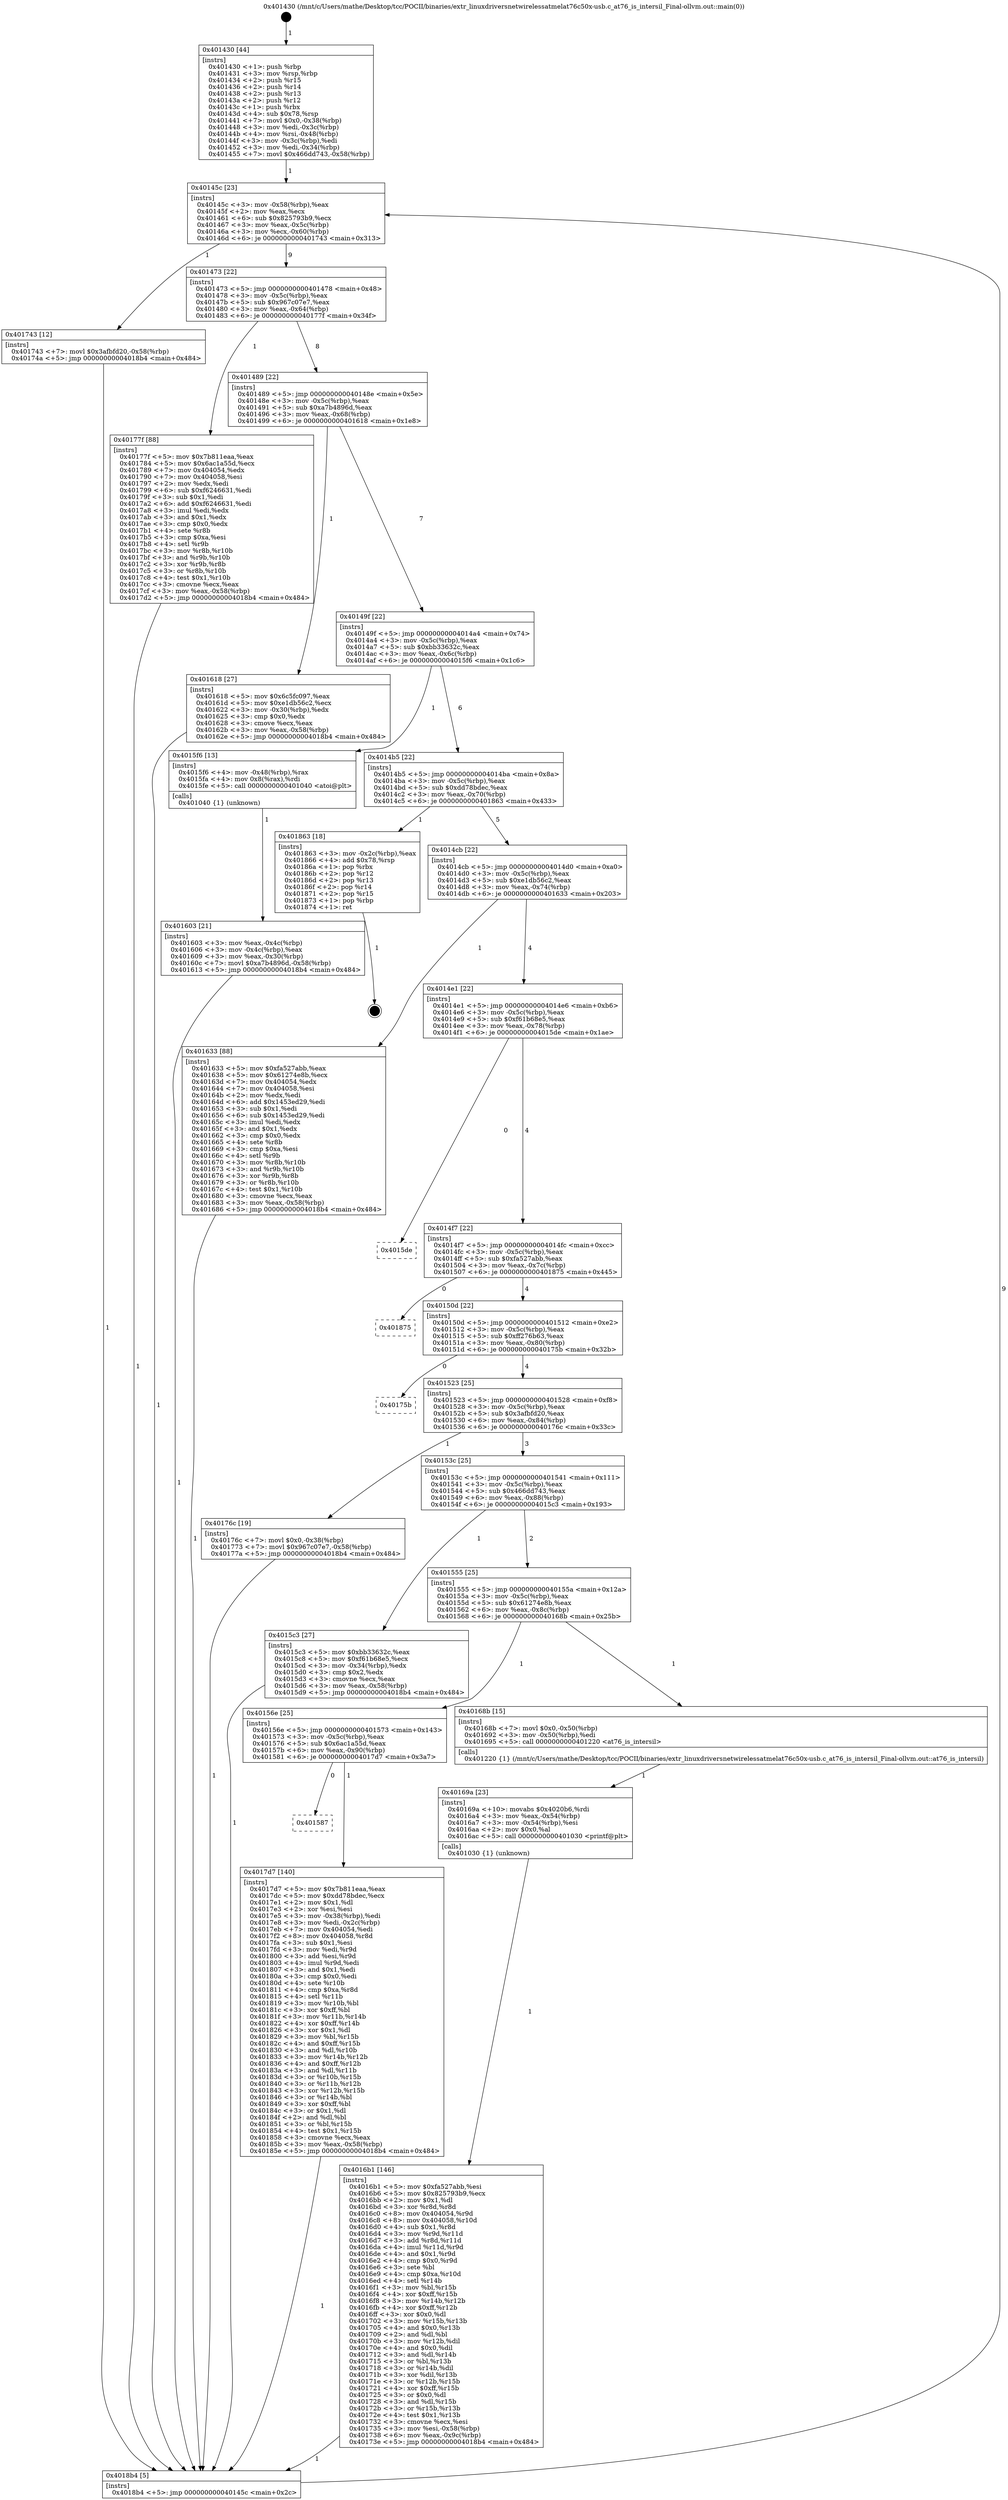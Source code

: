digraph "0x401430" {
  label = "0x401430 (/mnt/c/Users/mathe/Desktop/tcc/POCII/binaries/extr_linuxdriversnetwirelessatmelat76c50x-usb.c_at76_is_intersil_Final-ollvm.out::main(0))"
  labelloc = "t"
  node[shape=record]

  Entry [label="",width=0.3,height=0.3,shape=circle,fillcolor=black,style=filled]
  "0x40145c" [label="{
     0x40145c [23]\l
     | [instrs]\l
     &nbsp;&nbsp;0x40145c \<+3\>: mov -0x58(%rbp),%eax\l
     &nbsp;&nbsp;0x40145f \<+2\>: mov %eax,%ecx\l
     &nbsp;&nbsp;0x401461 \<+6\>: sub $0x825793b9,%ecx\l
     &nbsp;&nbsp;0x401467 \<+3\>: mov %eax,-0x5c(%rbp)\l
     &nbsp;&nbsp;0x40146a \<+3\>: mov %ecx,-0x60(%rbp)\l
     &nbsp;&nbsp;0x40146d \<+6\>: je 0000000000401743 \<main+0x313\>\l
  }"]
  "0x401743" [label="{
     0x401743 [12]\l
     | [instrs]\l
     &nbsp;&nbsp;0x401743 \<+7\>: movl $0x3afbfd20,-0x58(%rbp)\l
     &nbsp;&nbsp;0x40174a \<+5\>: jmp 00000000004018b4 \<main+0x484\>\l
  }"]
  "0x401473" [label="{
     0x401473 [22]\l
     | [instrs]\l
     &nbsp;&nbsp;0x401473 \<+5\>: jmp 0000000000401478 \<main+0x48\>\l
     &nbsp;&nbsp;0x401478 \<+3\>: mov -0x5c(%rbp),%eax\l
     &nbsp;&nbsp;0x40147b \<+5\>: sub $0x967c07e7,%eax\l
     &nbsp;&nbsp;0x401480 \<+3\>: mov %eax,-0x64(%rbp)\l
     &nbsp;&nbsp;0x401483 \<+6\>: je 000000000040177f \<main+0x34f\>\l
  }"]
  Exit [label="",width=0.3,height=0.3,shape=circle,fillcolor=black,style=filled,peripheries=2]
  "0x40177f" [label="{
     0x40177f [88]\l
     | [instrs]\l
     &nbsp;&nbsp;0x40177f \<+5\>: mov $0x7b811eaa,%eax\l
     &nbsp;&nbsp;0x401784 \<+5\>: mov $0x6ac1a55d,%ecx\l
     &nbsp;&nbsp;0x401789 \<+7\>: mov 0x404054,%edx\l
     &nbsp;&nbsp;0x401790 \<+7\>: mov 0x404058,%esi\l
     &nbsp;&nbsp;0x401797 \<+2\>: mov %edx,%edi\l
     &nbsp;&nbsp;0x401799 \<+6\>: sub $0xf6246631,%edi\l
     &nbsp;&nbsp;0x40179f \<+3\>: sub $0x1,%edi\l
     &nbsp;&nbsp;0x4017a2 \<+6\>: add $0xf6246631,%edi\l
     &nbsp;&nbsp;0x4017a8 \<+3\>: imul %edi,%edx\l
     &nbsp;&nbsp;0x4017ab \<+3\>: and $0x1,%edx\l
     &nbsp;&nbsp;0x4017ae \<+3\>: cmp $0x0,%edx\l
     &nbsp;&nbsp;0x4017b1 \<+4\>: sete %r8b\l
     &nbsp;&nbsp;0x4017b5 \<+3\>: cmp $0xa,%esi\l
     &nbsp;&nbsp;0x4017b8 \<+4\>: setl %r9b\l
     &nbsp;&nbsp;0x4017bc \<+3\>: mov %r8b,%r10b\l
     &nbsp;&nbsp;0x4017bf \<+3\>: and %r9b,%r10b\l
     &nbsp;&nbsp;0x4017c2 \<+3\>: xor %r9b,%r8b\l
     &nbsp;&nbsp;0x4017c5 \<+3\>: or %r8b,%r10b\l
     &nbsp;&nbsp;0x4017c8 \<+4\>: test $0x1,%r10b\l
     &nbsp;&nbsp;0x4017cc \<+3\>: cmovne %ecx,%eax\l
     &nbsp;&nbsp;0x4017cf \<+3\>: mov %eax,-0x58(%rbp)\l
     &nbsp;&nbsp;0x4017d2 \<+5\>: jmp 00000000004018b4 \<main+0x484\>\l
  }"]
  "0x401489" [label="{
     0x401489 [22]\l
     | [instrs]\l
     &nbsp;&nbsp;0x401489 \<+5\>: jmp 000000000040148e \<main+0x5e\>\l
     &nbsp;&nbsp;0x40148e \<+3\>: mov -0x5c(%rbp),%eax\l
     &nbsp;&nbsp;0x401491 \<+5\>: sub $0xa7b4896d,%eax\l
     &nbsp;&nbsp;0x401496 \<+3\>: mov %eax,-0x68(%rbp)\l
     &nbsp;&nbsp;0x401499 \<+6\>: je 0000000000401618 \<main+0x1e8\>\l
  }"]
  "0x401587" [label="{
     0x401587\l
  }", style=dashed]
  "0x401618" [label="{
     0x401618 [27]\l
     | [instrs]\l
     &nbsp;&nbsp;0x401618 \<+5\>: mov $0x6c5fc097,%eax\l
     &nbsp;&nbsp;0x40161d \<+5\>: mov $0xe1db56c2,%ecx\l
     &nbsp;&nbsp;0x401622 \<+3\>: mov -0x30(%rbp),%edx\l
     &nbsp;&nbsp;0x401625 \<+3\>: cmp $0x0,%edx\l
     &nbsp;&nbsp;0x401628 \<+3\>: cmove %ecx,%eax\l
     &nbsp;&nbsp;0x40162b \<+3\>: mov %eax,-0x58(%rbp)\l
     &nbsp;&nbsp;0x40162e \<+5\>: jmp 00000000004018b4 \<main+0x484\>\l
  }"]
  "0x40149f" [label="{
     0x40149f [22]\l
     | [instrs]\l
     &nbsp;&nbsp;0x40149f \<+5\>: jmp 00000000004014a4 \<main+0x74\>\l
     &nbsp;&nbsp;0x4014a4 \<+3\>: mov -0x5c(%rbp),%eax\l
     &nbsp;&nbsp;0x4014a7 \<+5\>: sub $0xbb33632c,%eax\l
     &nbsp;&nbsp;0x4014ac \<+3\>: mov %eax,-0x6c(%rbp)\l
     &nbsp;&nbsp;0x4014af \<+6\>: je 00000000004015f6 \<main+0x1c6\>\l
  }"]
  "0x4017d7" [label="{
     0x4017d7 [140]\l
     | [instrs]\l
     &nbsp;&nbsp;0x4017d7 \<+5\>: mov $0x7b811eaa,%eax\l
     &nbsp;&nbsp;0x4017dc \<+5\>: mov $0xdd78bdec,%ecx\l
     &nbsp;&nbsp;0x4017e1 \<+2\>: mov $0x1,%dl\l
     &nbsp;&nbsp;0x4017e3 \<+2\>: xor %esi,%esi\l
     &nbsp;&nbsp;0x4017e5 \<+3\>: mov -0x38(%rbp),%edi\l
     &nbsp;&nbsp;0x4017e8 \<+3\>: mov %edi,-0x2c(%rbp)\l
     &nbsp;&nbsp;0x4017eb \<+7\>: mov 0x404054,%edi\l
     &nbsp;&nbsp;0x4017f2 \<+8\>: mov 0x404058,%r8d\l
     &nbsp;&nbsp;0x4017fa \<+3\>: sub $0x1,%esi\l
     &nbsp;&nbsp;0x4017fd \<+3\>: mov %edi,%r9d\l
     &nbsp;&nbsp;0x401800 \<+3\>: add %esi,%r9d\l
     &nbsp;&nbsp;0x401803 \<+4\>: imul %r9d,%edi\l
     &nbsp;&nbsp;0x401807 \<+3\>: and $0x1,%edi\l
     &nbsp;&nbsp;0x40180a \<+3\>: cmp $0x0,%edi\l
     &nbsp;&nbsp;0x40180d \<+4\>: sete %r10b\l
     &nbsp;&nbsp;0x401811 \<+4\>: cmp $0xa,%r8d\l
     &nbsp;&nbsp;0x401815 \<+4\>: setl %r11b\l
     &nbsp;&nbsp;0x401819 \<+3\>: mov %r10b,%bl\l
     &nbsp;&nbsp;0x40181c \<+3\>: xor $0xff,%bl\l
     &nbsp;&nbsp;0x40181f \<+3\>: mov %r11b,%r14b\l
     &nbsp;&nbsp;0x401822 \<+4\>: xor $0xff,%r14b\l
     &nbsp;&nbsp;0x401826 \<+3\>: xor $0x1,%dl\l
     &nbsp;&nbsp;0x401829 \<+3\>: mov %bl,%r15b\l
     &nbsp;&nbsp;0x40182c \<+4\>: and $0xff,%r15b\l
     &nbsp;&nbsp;0x401830 \<+3\>: and %dl,%r10b\l
     &nbsp;&nbsp;0x401833 \<+3\>: mov %r14b,%r12b\l
     &nbsp;&nbsp;0x401836 \<+4\>: and $0xff,%r12b\l
     &nbsp;&nbsp;0x40183a \<+3\>: and %dl,%r11b\l
     &nbsp;&nbsp;0x40183d \<+3\>: or %r10b,%r15b\l
     &nbsp;&nbsp;0x401840 \<+3\>: or %r11b,%r12b\l
     &nbsp;&nbsp;0x401843 \<+3\>: xor %r12b,%r15b\l
     &nbsp;&nbsp;0x401846 \<+3\>: or %r14b,%bl\l
     &nbsp;&nbsp;0x401849 \<+3\>: xor $0xff,%bl\l
     &nbsp;&nbsp;0x40184c \<+3\>: or $0x1,%dl\l
     &nbsp;&nbsp;0x40184f \<+2\>: and %dl,%bl\l
     &nbsp;&nbsp;0x401851 \<+3\>: or %bl,%r15b\l
     &nbsp;&nbsp;0x401854 \<+4\>: test $0x1,%r15b\l
     &nbsp;&nbsp;0x401858 \<+3\>: cmovne %ecx,%eax\l
     &nbsp;&nbsp;0x40185b \<+3\>: mov %eax,-0x58(%rbp)\l
     &nbsp;&nbsp;0x40185e \<+5\>: jmp 00000000004018b4 \<main+0x484\>\l
  }"]
  "0x4015f6" [label="{
     0x4015f6 [13]\l
     | [instrs]\l
     &nbsp;&nbsp;0x4015f6 \<+4\>: mov -0x48(%rbp),%rax\l
     &nbsp;&nbsp;0x4015fa \<+4\>: mov 0x8(%rax),%rdi\l
     &nbsp;&nbsp;0x4015fe \<+5\>: call 0000000000401040 \<atoi@plt\>\l
     | [calls]\l
     &nbsp;&nbsp;0x401040 \{1\} (unknown)\l
  }"]
  "0x4014b5" [label="{
     0x4014b5 [22]\l
     | [instrs]\l
     &nbsp;&nbsp;0x4014b5 \<+5\>: jmp 00000000004014ba \<main+0x8a\>\l
     &nbsp;&nbsp;0x4014ba \<+3\>: mov -0x5c(%rbp),%eax\l
     &nbsp;&nbsp;0x4014bd \<+5\>: sub $0xdd78bdec,%eax\l
     &nbsp;&nbsp;0x4014c2 \<+3\>: mov %eax,-0x70(%rbp)\l
     &nbsp;&nbsp;0x4014c5 \<+6\>: je 0000000000401863 \<main+0x433\>\l
  }"]
  "0x4016b1" [label="{
     0x4016b1 [146]\l
     | [instrs]\l
     &nbsp;&nbsp;0x4016b1 \<+5\>: mov $0xfa527abb,%esi\l
     &nbsp;&nbsp;0x4016b6 \<+5\>: mov $0x825793b9,%ecx\l
     &nbsp;&nbsp;0x4016bb \<+2\>: mov $0x1,%dl\l
     &nbsp;&nbsp;0x4016bd \<+3\>: xor %r8d,%r8d\l
     &nbsp;&nbsp;0x4016c0 \<+8\>: mov 0x404054,%r9d\l
     &nbsp;&nbsp;0x4016c8 \<+8\>: mov 0x404058,%r10d\l
     &nbsp;&nbsp;0x4016d0 \<+4\>: sub $0x1,%r8d\l
     &nbsp;&nbsp;0x4016d4 \<+3\>: mov %r9d,%r11d\l
     &nbsp;&nbsp;0x4016d7 \<+3\>: add %r8d,%r11d\l
     &nbsp;&nbsp;0x4016da \<+4\>: imul %r11d,%r9d\l
     &nbsp;&nbsp;0x4016de \<+4\>: and $0x1,%r9d\l
     &nbsp;&nbsp;0x4016e2 \<+4\>: cmp $0x0,%r9d\l
     &nbsp;&nbsp;0x4016e6 \<+3\>: sete %bl\l
     &nbsp;&nbsp;0x4016e9 \<+4\>: cmp $0xa,%r10d\l
     &nbsp;&nbsp;0x4016ed \<+4\>: setl %r14b\l
     &nbsp;&nbsp;0x4016f1 \<+3\>: mov %bl,%r15b\l
     &nbsp;&nbsp;0x4016f4 \<+4\>: xor $0xff,%r15b\l
     &nbsp;&nbsp;0x4016f8 \<+3\>: mov %r14b,%r12b\l
     &nbsp;&nbsp;0x4016fb \<+4\>: xor $0xff,%r12b\l
     &nbsp;&nbsp;0x4016ff \<+3\>: xor $0x0,%dl\l
     &nbsp;&nbsp;0x401702 \<+3\>: mov %r15b,%r13b\l
     &nbsp;&nbsp;0x401705 \<+4\>: and $0x0,%r13b\l
     &nbsp;&nbsp;0x401709 \<+2\>: and %dl,%bl\l
     &nbsp;&nbsp;0x40170b \<+3\>: mov %r12b,%dil\l
     &nbsp;&nbsp;0x40170e \<+4\>: and $0x0,%dil\l
     &nbsp;&nbsp;0x401712 \<+3\>: and %dl,%r14b\l
     &nbsp;&nbsp;0x401715 \<+3\>: or %bl,%r13b\l
     &nbsp;&nbsp;0x401718 \<+3\>: or %r14b,%dil\l
     &nbsp;&nbsp;0x40171b \<+3\>: xor %dil,%r13b\l
     &nbsp;&nbsp;0x40171e \<+3\>: or %r12b,%r15b\l
     &nbsp;&nbsp;0x401721 \<+4\>: xor $0xff,%r15b\l
     &nbsp;&nbsp;0x401725 \<+3\>: or $0x0,%dl\l
     &nbsp;&nbsp;0x401728 \<+3\>: and %dl,%r15b\l
     &nbsp;&nbsp;0x40172b \<+3\>: or %r15b,%r13b\l
     &nbsp;&nbsp;0x40172e \<+4\>: test $0x1,%r13b\l
     &nbsp;&nbsp;0x401732 \<+3\>: cmovne %ecx,%esi\l
     &nbsp;&nbsp;0x401735 \<+3\>: mov %esi,-0x58(%rbp)\l
     &nbsp;&nbsp;0x401738 \<+6\>: mov %eax,-0x9c(%rbp)\l
     &nbsp;&nbsp;0x40173e \<+5\>: jmp 00000000004018b4 \<main+0x484\>\l
  }"]
  "0x401863" [label="{
     0x401863 [18]\l
     | [instrs]\l
     &nbsp;&nbsp;0x401863 \<+3\>: mov -0x2c(%rbp),%eax\l
     &nbsp;&nbsp;0x401866 \<+4\>: add $0x78,%rsp\l
     &nbsp;&nbsp;0x40186a \<+1\>: pop %rbx\l
     &nbsp;&nbsp;0x40186b \<+2\>: pop %r12\l
     &nbsp;&nbsp;0x40186d \<+2\>: pop %r13\l
     &nbsp;&nbsp;0x40186f \<+2\>: pop %r14\l
     &nbsp;&nbsp;0x401871 \<+2\>: pop %r15\l
     &nbsp;&nbsp;0x401873 \<+1\>: pop %rbp\l
     &nbsp;&nbsp;0x401874 \<+1\>: ret\l
  }"]
  "0x4014cb" [label="{
     0x4014cb [22]\l
     | [instrs]\l
     &nbsp;&nbsp;0x4014cb \<+5\>: jmp 00000000004014d0 \<main+0xa0\>\l
     &nbsp;&nbsp;0x4014d0 \<+3\>: mov -0x5c(%rbp),%eax\l
     &nbsp;&nbsp;0x4014d3 \<+5\>: sub $0xe1db56c2,%eax\l
     &nbsp;&nbsp;0x4014d8 \<+3\>: mov %eax,-0x74(%rbp)\l
     &nbsp;&nbsp;0x4014db \<+6\>: je 0000000000401633 \<main+0x203\>\l
  }"]
  "0x40169a" [label="{
     0x40169a [23]\l
     | [instrs]\l
     &nbsp;&nbsp;0x40169a \<+10\>: movabs $0x4020b6,%rdi\l
     &nbsp;&nbsp;0x4016a4 \<+3\>: mov %eax,-0x54(%rbp)\l
     &nbsp;&nbsp;0x4016a7 \<+3\>: mov -0x54(%rbp),%esi\l
     &nbsp;&nbsp;0x4016aa \<+2\>: mov $0x0,%al\l
     &nbsp;&nbsp;0x4016ac \<+5\>: call 0000000000401030 \<printf@plt\>\l
     | [calls]\l
     &nbsp;&nbsp;0x401030 \{1\} (unknown)\l
  }"]
  "0x401633" [label="{
     0x401633 [88]\l
     | [instrs]\l
     &nbsp;&nbsp;0x401633 \<+5\>: mov $0xfa527abb,%eax\l
     &nbsp;&nbsp;0x401638 \<+5\>: mov $0x61274e8b,%ecx\l
     &nbsp;&nbsp;0x40163d \<+7\>: mov 0x404054,%edx\l
     &nbsp;&nbsp;0x401644 \<+7\>: mov 0x404058,%esi\l
     &nbsp;&nbsp;0x40164b \<+2\>: mov %edx,%edi\l
     &nbsp;&nbsp;0x40164d \<+6\>: add $0x1453ed29,%edi\l
     &nbsp;&nbsp;0x401653 \<+3\>: sub $0x1,%edi\l
     &nbsp;&nbsp;0x401656 \<+6\>: sub $0x1453ed29,%edi\l
     &nbsp;&nbsp;0x40165c \<+3\>: imul %edi,%edx\l
     &nbsp;&nbsp;0x40165f \<+3\>: and $0x1,%edx\l
     &nbsp;&nbsp;0x401662 \<+3\>: cmp $0x0,%edx\l
     &nbsp;&nbsp;0x401665 \<+4\>: sete %r8b\l
     &nbsp;&nbsp;0x401669 \<+3\>: cmp $0xa,%esi\l
     &nbsp;&nbsp;0x40166c \<+4\>: setl %r9b\l
     &nbsp;&nbsp;0x401670 \<+3\>: mov %r8b,%r10b\l
     &nbsp;&nbsp;0x401673 \<+3\>: and %r9b,%r10b\l
     &nbsp;&nbsp;0x401676 \<+3\>: xor %r9b,%r8b\l
     &nbsp;&nbsp;0x401679 \<+3\>: or %r8b,%r10b\l
     &nbsp;&nbsp;0x40167c \<+4\>: test $0x1,%r10b\l
     &nbsp;&nbsp;0x401680 \<+3\>: cmovne %ecx,%eax\l
     &nbsp;&nbsp;0x401683 \<+3\>: mov %eax,-0x58(%rbp)\l
     &nbsp;&nbsp;0x401686 \<+5\>: jmp 00000000004018b4 \<main+0x484\>\l
  }"]
  "0x4014e1" [label="{
     0x4014e1 [22]\l
     | [instrs]\l
     &nbsp;&nbsp;0x4014e1 \<+5\>: jmp 00000000004014e6 \<main+0xb6\>\l
     &nbsp;&nbsp;0x4014e6 \<+3\>: mov -0x5c(%rbp),%eax\l
     &nbsp;&nbsp;0x4014e9 \<+5\>: sub $0xf61b68e5,%eax\l
     &nbsp;&nbsp;0x4014ee \<+3\>: mov %eax,-0x78(%rbp)\l
     &nbsp;&nbsp;0x4014f1 \<+6\>: je 00000000004015de \<main+0x1ae\>\l
  }"]
  "0x40156e" [label="{
     0x40156e [25]\l
     | [instrs]\l
     &nbsp;&nbsp;0x40156e \<+5\>: jmp 0000000000401573 \<main+0x143\>\l
     &nbsp;&nbsp;0x401573 \<+3\>: mov -0x5c(%rbp),%eax\l
     &nbsp;&nbsp;0x401576 \<+5\>: sub $0x6ac1a55d,%eax\l
     &nbsp;&nbsp;0x40157b \<+6\>: mov %eax,-0x90(%rbp)\l
     &nbsp;&nbsp;0x401581 \<+6\>: je 00000000004017d7 \<main+0x3a7\>\l
  }"]
  "0x4015de" [label="{
     0x4015de\l
  }", style=dashed]
  "0x4014f7" [label="{
     0x4014f7 [22]\l
     | [instrs]\l
     &nbsp;&nbsp;0x4014f7 \<+5\>: jmp 00000000004014fc \<main+0xcc\>\l
     &nbsp;&nbsp;0x4014fc \<+3\>: mov -0x5c(%rbp),%eax\l
     &nbsp;&nbsp;0x4014ff \<+5\>: sub $0xfa527abb,%eax\l
     &nbsp;&nbsp;0x401504 \<+3\>: mov %eax,-0x7c(%rbp)\l
     &nbsp;&nbsp;0x401507 \<+6\>: je 0000000000401875 \<main+0x445\>\l
  }"]
  "0x40168b" [label="{
     0x40168b [15]\l
     | [instrs]\l
     &nbsp;&nbsp;0x40168b \<+7\>: movl $0x0,-0x50(%rbp)\l
     &nbsp;&nbsp;0x401692 \<+3\>: mov -0x50(%rbp),%edi\l
     &nbsp;&nbsp;0x401695 \<+5\>: call 0000000000401220 \<at76_is_intersil\>\l
     | [calls]\l
     &nbsp;&nbsp;0x401220 \{1\} (/mnt/c/Users/mathe/Desktop/tcc/POCII/binaries/extr_linuxdriversnetwirelessatmelat76c50x-usb.c_at76_is_intersil_Final-ollvm.out::at76_is_intersil)\l
  }"]
  "0x401875" [label="{
     0x401875\l
  }", style=dashed]
  "0x40150d" [label="{
     0x40150d [22]\l
     | [instrs]\l
     &nbsp;&nbsp;0x40150d \<+5\>: jmp 0000000000401512 \<main+0xe2\>\l
     &nbsp;&nbsp;0x401512 \<+3\>: mov -0x5c(%rbp),%eax\l
     &nbsp;&nbsp;0x401515 \<+5\>: sub $0xff276b63,%eax\l
     &nbsp;&nbsp;0x40151a \<+3\>: mov %eax,-0x80(%rbp)\l
     &nbsp;&nbsp;0x40151d \<+6\>: je 000000000040175b \<main+0x32b\>\l
  }"]
  "0x401603" [label="{
     0x401603 [21]\l
     | [instrs]\l
     &nbsp;&nbsp;0x401603 \<+3\>: mov %eax,-0x4c(%rbp)\l
     &nbsp;&nbsp;0x401606 \<+3\>: mov -0x4c(%rbp),%eax\l
     &nbsp;&nbsp;0x401609 \<+3\>: mov %eax,-0x30(%rbp)\l
     &nbsp;&nbsp;0x40160c \<+7\>: movl $0xa7b4896d,-0x58(%rbp)\l
     &nbsp;&nbsp;0x401613 \<+5\>: jmp 00000000004018b4 \<main+0x484\>\l
  }"]
  "0x40175b" [label="{
     0x40175b\l
  }", style=dashed]
  "0x401523" [label="{
     0x401523 [25]\l
     | [instrs]\l
     &nbsp;&nbsp;0x401523 \<+5\>: jmp 0000000000401528 \<main+0xf8\>\l
     &nbsp;&nbsp;0x401528 \<+3\>: mov -0x5c(%rbp),%eax\l
     &nbsp;&nbsp;0x40152b \<+5\>: sub $0x3afbfd20,%eax\l
     &nbsp;&nbsp;0x401530 \<+6\>: mov %eax,-0x84(%rbp)\l
     &nbsp;&nbsp;0x401536 \<+6\>: je 000000000040176c \<main+0x33c\>\l
  }"]
  "0x401430" [label="{
     0x401430 [44]\l
     | [instrs]\l
     &nbsp;&nbsp;0x401430 \<+1\>: push %rbp\l
     &nbsp;&nbsp;0x401431 \<+3\>: mov %rsp,%rbp\l
     &nbsp;&nbsp;0x401434 \<+2\>: push %r15\l
     &nbsp;&nbsp;0x401436 \<+2\>: push %r14\l
     &nbsp;&nbsp;0x401438 \<+2\>: push %r13\l
     &nbsp;&nbsp;0x40143a \<+2\>: push %r12\l
     &nbsp;&nbsp;0x40143c \<+1\>: push %rbx\l
     &nbsp;&nbsp;0x40143d \<+4\>: sub $0x78,%rsp\l
     &nbsp;&nbsp;0x401441 \<+7\>: movl $0x0,-0x38(%rbp)\l
     &nbsp;&nbsp;0x401448 \<+3\>: mov %edi,-0x3c(%rbp)\l
     &nbsp;&nbsp;0x40144b \<+4\>: mov %rsi,-0x48(%rbp)\l
     &nbsp;&nbsp;0x40144f \<+3\>: mov -0x3c(%rbp),%edi\l
     &nbsp;&nbsp;0x401452 \<+3\>: mov %edi,-0x34(%rbp)\l
     &nbsp;&nbsp;0x401455 \<+7\>: movl $0x466dd743,-0x58(%rbp)\l
  }"]
  "0x40176c" [label="{
     0x40176c [19]\l
     | [instrs]\l
     &nbsp;&nbsp;0x40176c \<+7\>: movl $0x0,-0x38(%rbp)\l
     &nbsp;&nbsp;0x401773 \<+7\>: movl $0x967c07e7,-0x58(%rbp)\l
     &nbsp;&nbsp;0x40177a \<+5\>: jmp 00000000004018b4 \<main+0x484\>\l
  }"]
  "0x40153c" [label="{
     0x40153c [25]\l
     | [instrs]\l
     &nbsp;&nbsp;0x40153c \<+5\>: jmp 0000000000401541 \<main+0x111\>\l
     &nbsp;&nbsp;0x401541 \<+3\>: mov -0x5c(%rbp),%eax\l
     &nbsp;&nbsp;0x401544 \<+5\>: sub $0x466dd743,%eax\l
     &nbsp;&nbsp;0x401549 \<+6\>: mov %eax,-0x88(%rbp)\l
     &nbsp;&nbsp;0x40154f \<+6\>: je 00000000004015c3 \<main+0x193\>\l
  }"]
  "0x4018b4" [label="{
     0x4018b4 [5]\l
     | [instrs]\l
     &nbsp;&nbsp;0x4018b4 \<+5\>: jmp 000000000040145c \<main+0x2c\>\l
  }"]
  "0x4015c3" [label="{
     0x4015c3 [27]\l
     | [instrs]\l
     &nbsp;&nbsp;0x4015c3 \<+5\>: mov $0xbb33632c,%eax\l
     &nbsp;&nbsp;0x4015c8 \<+5\>: mov $0xf61b68e5,%ecx\l
     &nbsp;&nbsp;0x4015cd \<+3\>: mov -0x34(%rbp),%edx\l
     &nbsp;&nbsp;0x4015d0 \<+3\>: cmp $0x2,%edx\l
     &nbsp;&nbsp;0x4015d3 \<+3\>: cmovne %ecx,%eax\l
     &nbsp;&nbsp;0x4015d6 \<+3\>: mov %eax,-0x58(%rbp)\l
     &nbsp;&nbsp;0x4015d9 \<+5\>: jmp 00000000004018b4 \<main+0x484\>\l
  }"]
  "0x401555" [label="{
     0x401555 [25]\l
     | [instrs]\l
     &nbsp;&nbsp;0x401555 \<+5\>: jmp 000000000040155a \<main+0x12a\>\l
     &nbsp;&nbsp;0x40155a \<+3\>: mov -0x5c(%rbp),%eax\l
     &nbsp;&nbsp;0x40155d \<+5\>: sub $0x61274e8b,%eax\l
     &nbsp;&nbsp;0x401562 \<+6\>: mov %eax,-0x8c(%rbp)\l
     &nbsp;&nbsp;0x401568 \<+6\>: je 000000000040168b \<main+0x25b\>\l
  }"]
  Entry -> "0x401430" [label=" 1"]
  "0x40145c" -> "0x401743" [label=" 1"]
  "0x40145c" -> "0x401473" [label=" 9"]
  "0x401863" -> Exit [label=" 1"]
  "0x401473" -> "0x40177f" [label=" 1"]
  "0x401473" -> "0x401489" [label=" 8"]
  "0x4017d7" -> "0x4018b4" [label=" 1"]
  "0x401489" -> "0x401618" [label=" 1"]
  "0x401489" -> "0x40149f" [label=" 7"]
  "0x40156e" -> "0x401587" [label=" 0"]
  "0x40149f" -> "0x4015f6" [label=" 1"]
  "0x40149f" -> "0x4014b5" [label=" 6"]
  "0x40156e" -> "0x4017d7" [label=" 1"]
  "0x4014b5" -> "0x401863" [label=" 1"]
  "0x4014b5" -> "0x4014cb" [label=" 5"]
  "0x40177f" -> "0x4018b4" [label=" 1"]
  "0x4014cb" -> "0x401633" [label=" 1"]
  "0x4014cb" -> "0x4014e1" [label=" 4"]
  "0x40176c" -> "0x4018b4" [label=" 1"]
  "0x4014e1" -> "0x4015de" [label=" 0"]
  "0x4014e1" -> "0x4014f7" [label=" 4"]
  "0x401743" -> "0x4018b4" [label=" 1"]
  "0x4014f7" -> "0x401875" [label=" 0"]
  "0x4014f7" -> "0x40150d" [label=" 4"]
  "0x4016b1" -> "0x4018b4" [label=" 1"]
  "0x40150d" -> "0x40175b" [label=" 0"]
  "0x40150d" -> "0x401523" [label=" 4"]
  "0x40168b" -> "0x40169a" [label=" 1"]
  "0x401523" -> "0x40176c" [label=" 1"]
  "0x401523" -> "0x40153c" [label=" 3"]
  "0x401555" -> "0x40156e" [label=" 1"]
  "0x40153c" -> "0x4015c3" [label=" 1"]
  "0x40153c" -> "0x401555" [label=" 2"]
  "0x4015c3" -> "0x4018b4" [label=" 1"]
  "0x401430" -> "0x40145c" [label=" 1"]
  "0x4018b4" -> "0x40145c" [label=" 9"]
  "0x4015f6" -> "0x401603" [label=" 1"]
  "0x401603" -> "0x4018b4" [label=" 1"]
  "0x401618" -> "0x4018b4" [label=" 1"]
  "0x401633" -> "0x4018b4" [label=" 1"]
  "0x40169a" -> "0x4016b1" [label=" 1"]
  "0x401555" -> "0x40168b" [label=" 1"]
}
